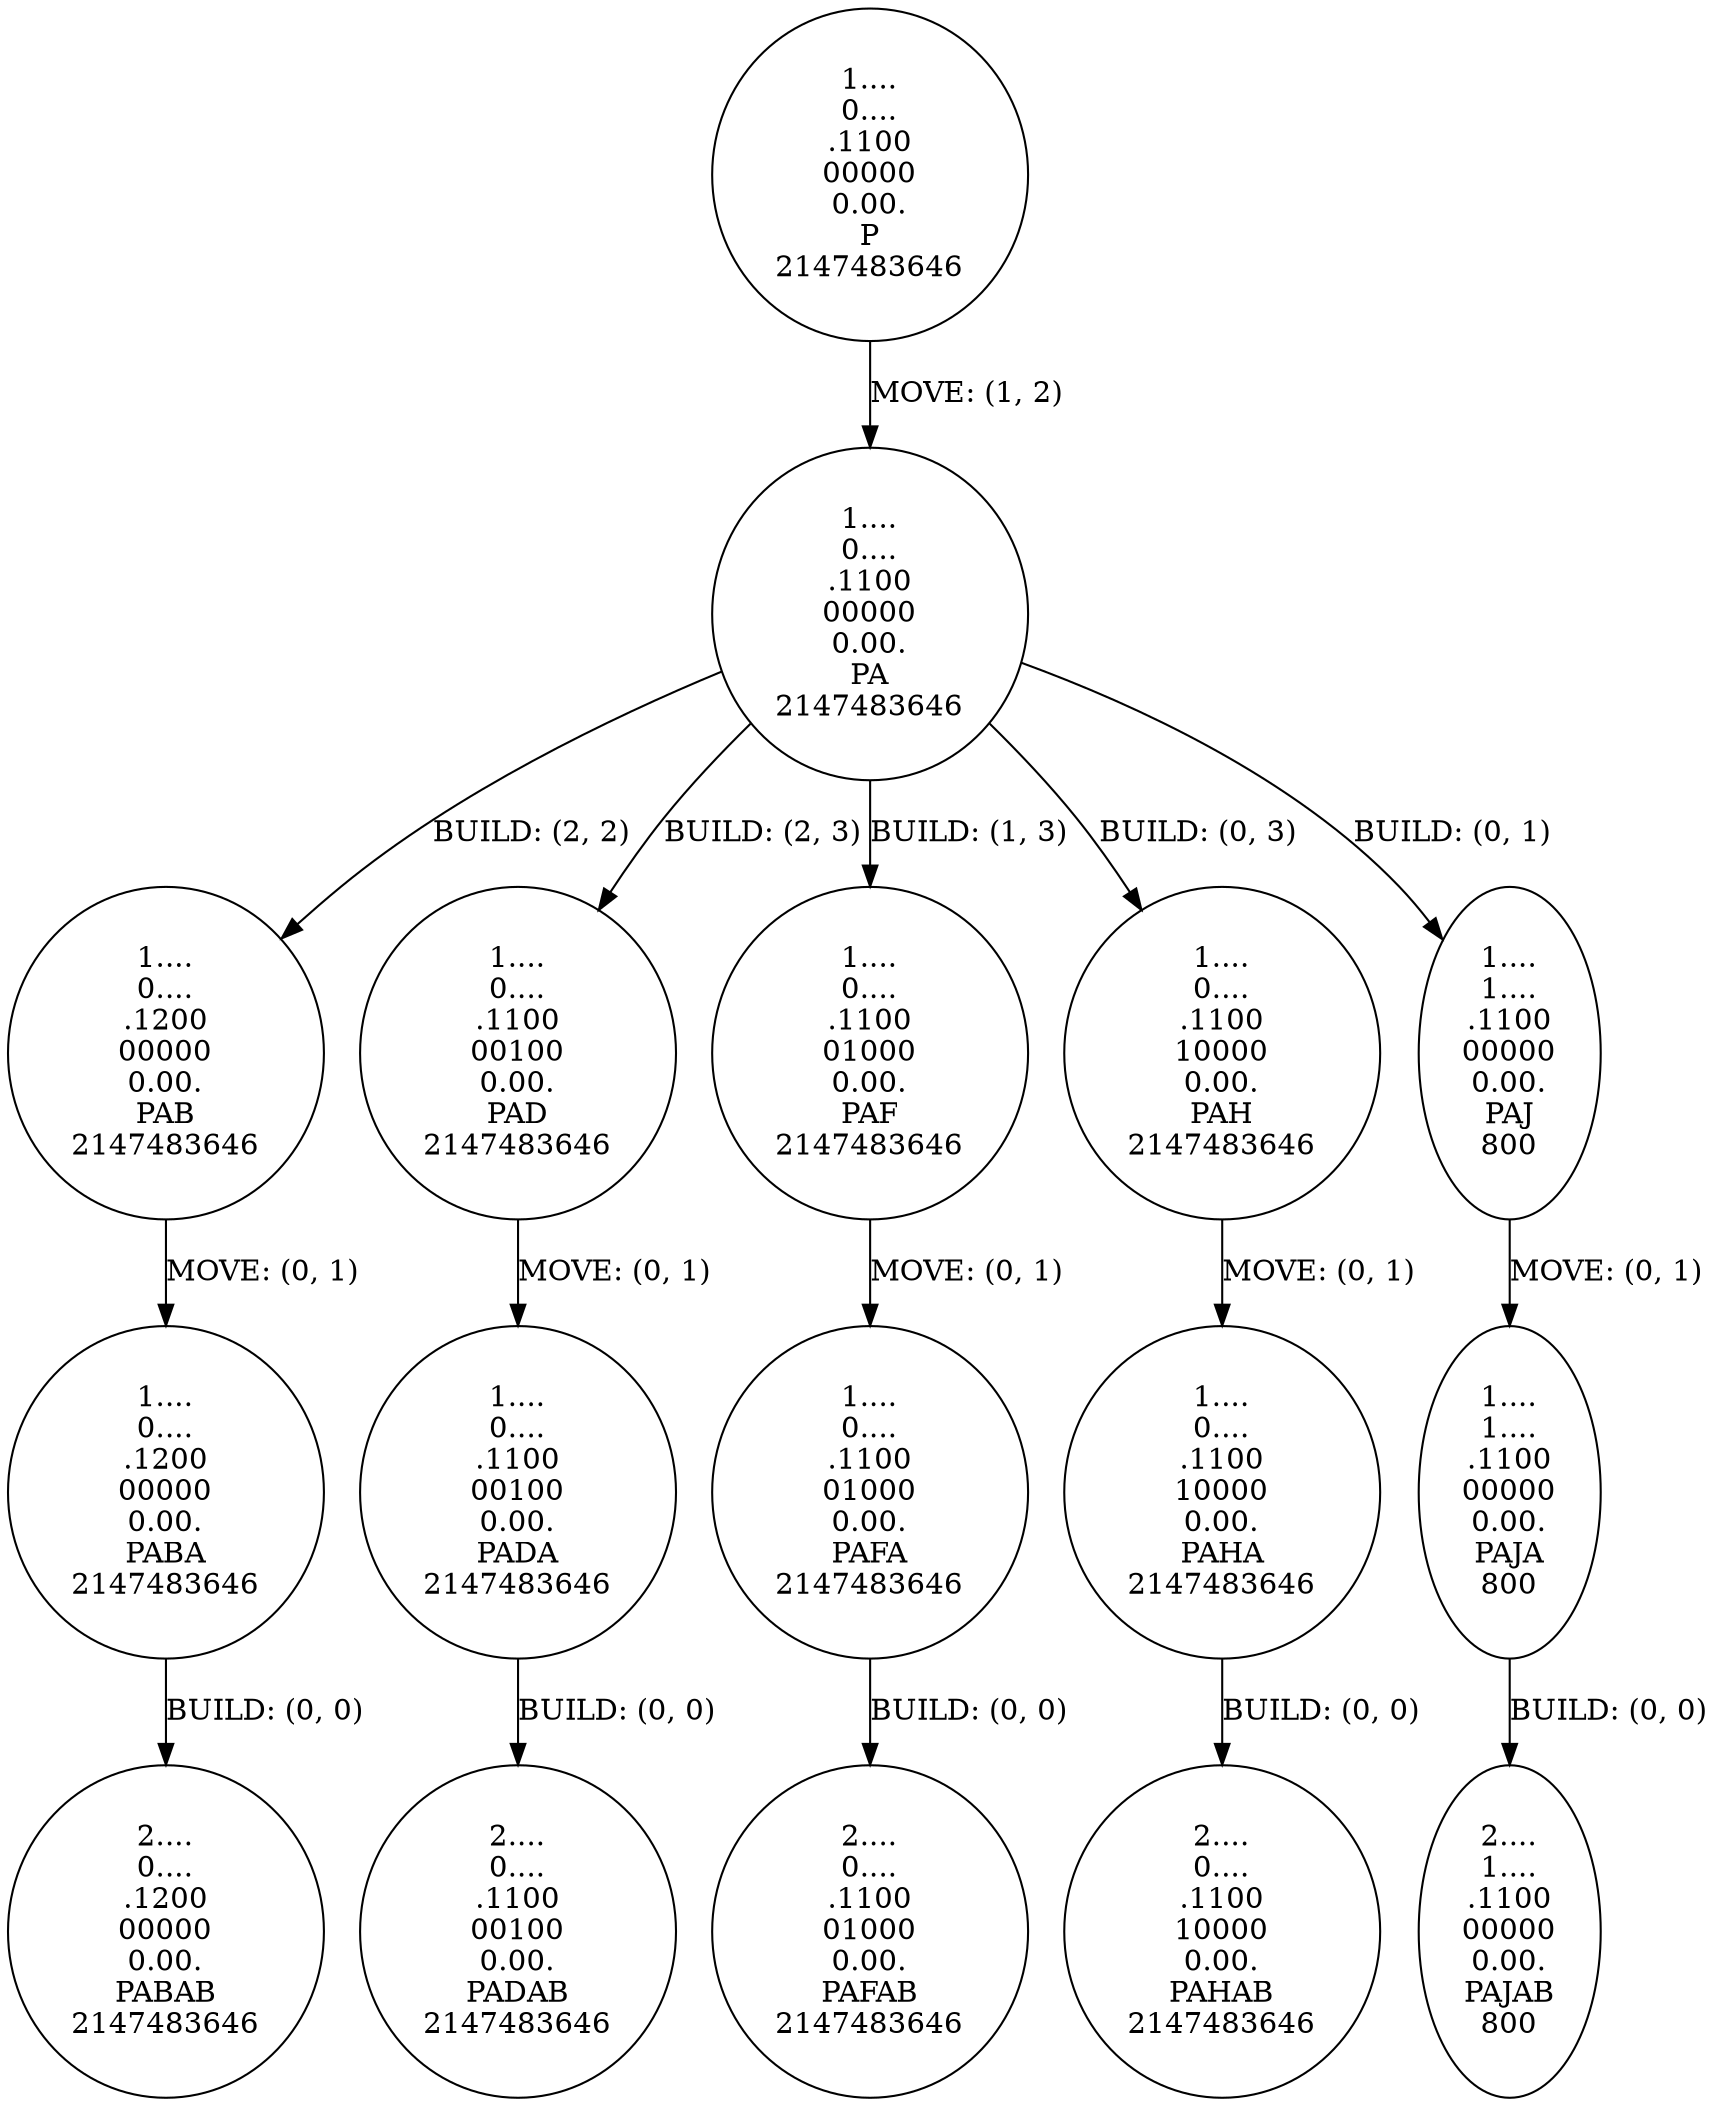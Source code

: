 digraph mytree{
P [label="1....\n0....\n.1100\n00000\n0.00.\nP\n2147483646"]
P->PA [label="MOVE: (1, 2)"]
PA [label="1....\n0....\n.1100\n00000\n0.00.\nPA\n2147483646"]
PA->PAB [label="BUILD: (2, 2)"]
PAB [label="1....\n0....\n.1200\n00000\n0.00.\nPAB\n2147483646"]
PAB->PABA [label="MOVE: (0, 1)"]
PABA [label="1....\n0....\n.1200\n00000\n0.00.\nPABA\n2147483646"]
PABA->PABAB [label="BUILD: (0, 0)"]
PABAB [label="2....\n0....\n.1200\n00000\n0.00.\nPABAB\n2147483646"]
PA->PAD [label="BUILD: (2, 3)"]
PAD [label="1....\n0....\n.1100\n00100\n0.00.\nPAD\n2147483646"]
PAD->PADA [label="MOVE: (0, 1)"]
PADA [label="1....\n0....\n.1100\n00100\n0.00.\nPADA\n2147483646"]
PADA->PADAB [label="BUILD: (0, 0)"]
PADAB [label="2....\n0....\n.1100\n00100\n0.00.\nPADAB\n2147483646"]
PA->PAF [label="BUILD: (1, 3)"]
PAF [label="1....\n0....\n.1100\n01000\n0.00.\nPAF\n2147483646"]
PAF->PAFA [label="MOVE: (0, 1)"]
PAFA [label="1....\n0....\n.1100\n01000\n0.00.\nPAFA\n2147483646"]
PAFA->PAFAB [label="BUILD: (0, 0)"]
PAFAB [label="2....\n0....\n.1100\n01000\n0.00.\nPAFAB\n2147483646"]
PA->PAH [label="BUILD: (0, 3)"]
PAH [label="1....\n0....\n.1100\n10000\n0.00.\nPAH\n2147483646"]
PAH->PAHA [label="MOVE: (0, 1)"]
PAHA [label="1....\n0....\n.1100\n10000\n0.00.\nPAHA\n2147483646"]
PAHA->PAHAB [label="BUILD: (0, 0)"]
PAHAB [label="2....\n0....\n.1100\n10000\n0.00.\nPAHAB\n2147483646"]
PA->PAJ [label="BUILD: (0, 1)"]
PAJ [label="1....\n1....\n.1100\n00000\n0.00.\nPAJ\n800"]
PAJ->PAJA [label="MOVE: (0, 1)"]
PAJA [label="1....\n1....\n.1100\n00000\n0.00.\nPAJA\n800"]
PAJA->PAJAB [label="BUILD: (0, 0)"]
PAJAB [label="2....\n1....\n.1100\n00000\n0.00.\nPAJAB\n800"]
}